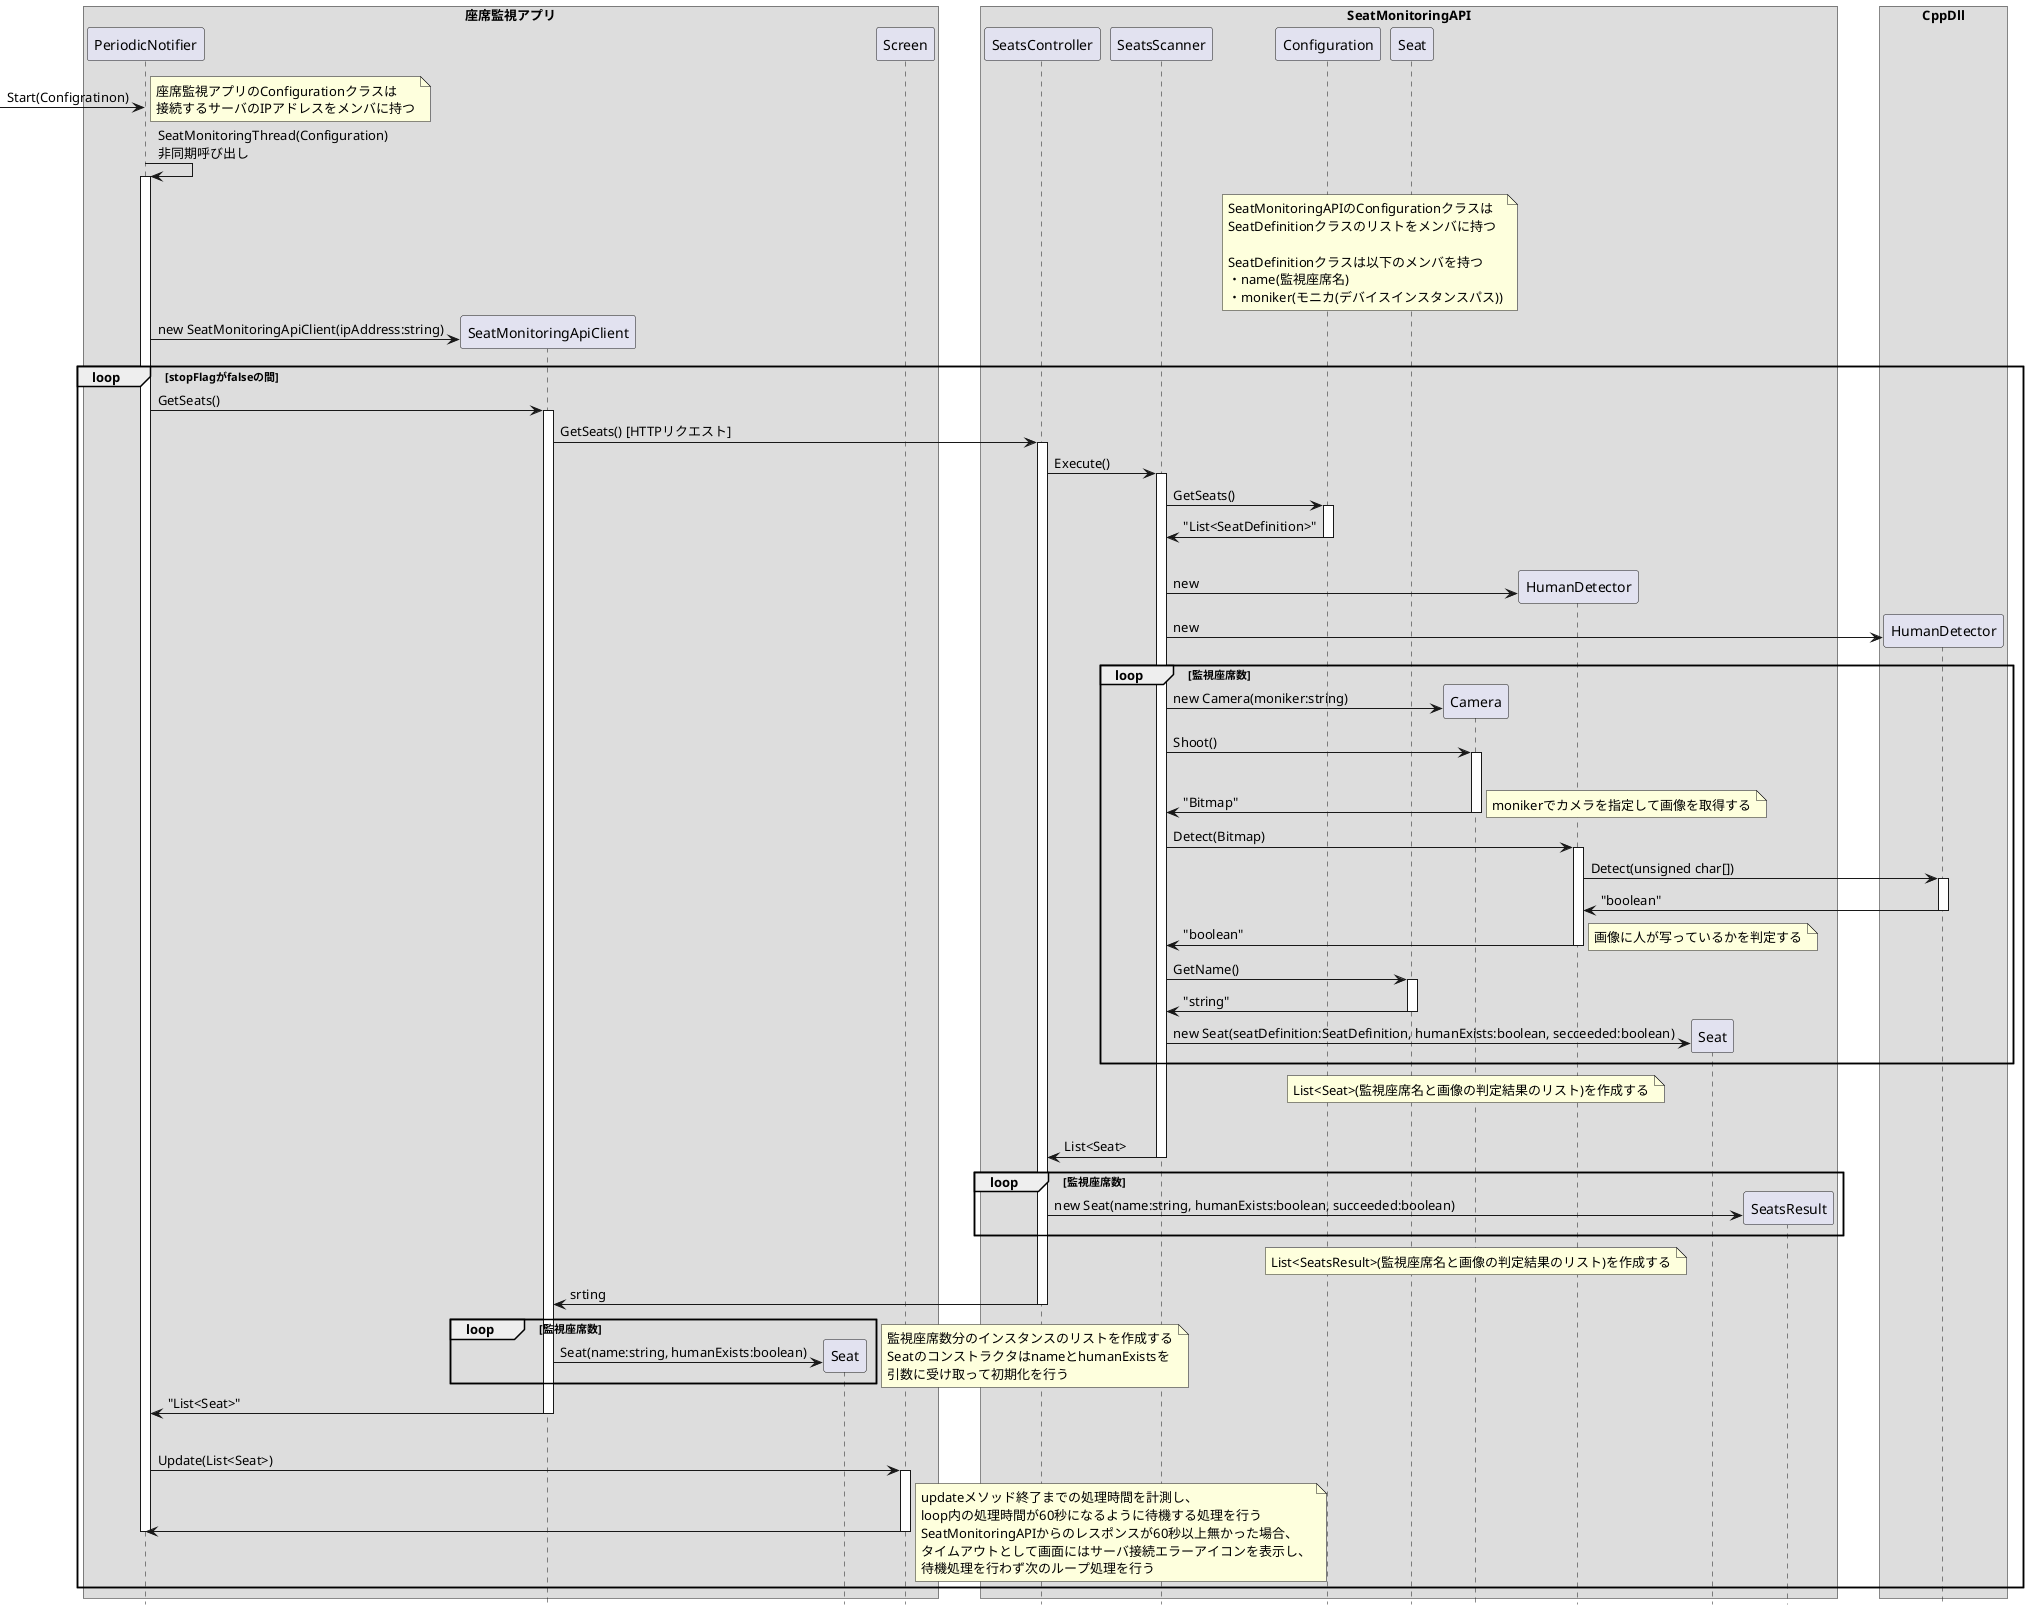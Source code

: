 @startuml 座席状態確認シーケンス図2
hide footbox
skinparam BoxPadding 20

box "座席監視アプリ"
	participant PeriodicNotifier
	participant SeatMonitoringApiClient
	participant "Seat" as ClientSeat
	participant Screen
end box

box "SeatMonitoringAPI"
	participant SeatsController
	participant SeatsScanner
	participant Configuration
	participant "Seat" as ServerSeat
	participant Camera
	participant "HumanDetector" as CsHumanDetector
	participant Seat
	participant SeatsResult
end box

box "CppDll"
	participant "HumanDetector" as CppHumanDetector
end box

-> PeriodicNotifier :Start(Configratinon)
note right
	座席監視アプリのConfigurationクラスは
	接続するサーバのIPアドレスをメンバに持つ
end note

PeriodicNotifier -> PeriodicNotifier : SeatMonitoringThread(Configuration)\n非同期呼び出し
activate PeriodicNotifier

note over Configuration, ServerSeat
	SeatMonitoringAPIのConfigurationクラスは
	SeatDefinitionクラスのリストをメンバに持つ

	SeatDefinitionクラスは以下のメンバを持つ
	・name(監視座席名)
	・moniker(モニカ(デバイスインスタンスパス))
end note

create SeatMonitoringApiClient
PeriodicNotifier -> SeatMonitoringApiClient :new SeatMonitoringApiClient(ipAddress:string)

loop stopFlagがfalseの間
	PeriodicNotifier -> SeatMonitoringApiClient : GetSeats()
	activate SeatMonitoringApiClient

	SeatMonitoringApiClient -> SeatsController : GetSeats() [HTTPリクエスト]
	activate SeatsController

	SeatsController -> SeatsScanner :Execute()
	activate SeatsScanner

	SeatsScanner -> Configuration :GetSeats()
	activate Configuration
	SeatsScanner <- Configuration :"List<SeatDefinition>"
	deactivate Configuration

	|||

	create CsHumanDetector
	SeatsScanner -> CsHumanDetector :new

	create CppHumanDetector
	SeatsScanner -> CppHumanDetector :new


	loop 監視座席数
		create Camera
		SeatsScanner -> Camera : new Camera(moniker:string)
		SeatsScanner -> Camera : Shoot()
		activate Camera
		|||
		SeatsScanner <- 	Camera :"Bitmap"
		deactivate Camera
		note right
			monikerでカメラを指定して画像を取得する
		end note

		SeatsScanner -> CsHumanDetector :Detect(Bitmap)
		activate CsHumanDetector
		CsHumanDetector -> CppHumanDetector : Detect(unsigned char[])
		activate CppHumanDetector
		CsHumanDetector <- CppHumanDetector : "boolean"
		deactivate CppHumanDetector
		SeatsScanner <- CsHumanDetector :"boolean"
		deactivate CsHumanDetector
		note right
			画像に人が写っているかを判定する
		end note

		SeatsScanner -> ServerSeat :GetName()
		activate ServerSeat
		SeatsScanner <- ServerSeat :"string"
		deactivate ServerSeat
		
		create Seat
		SeatsScanner -> Seat :new Seat(seatDefinition:SeatDefinition, humanExists:boolean, secceeded:boolean)
		
	end
	note over Camera
		List<Seat>(監視座席名と画像の判定結果のリスト)を作成する
	end note
	|||

	SeatsController <- SeatsScanner : List<Seat>
	deactivate SeatsScanner

	loop 監視座席数
		create SeatsResult
		SeatsController -> SeatsResult :new Seat(name:string, humanExists:boolean, succeeded:boolean)
	end
	note over Camera
		List<SeatsResult>(監視座席名と画像の判定結果のリスト)を作成する
	end note

	SeatMonitoringApiClient <- SeatsController :srting
	deactivate SeatsController

	loop 監視座席数
		create ClientSeat
		SeatMonitoringApiClient -> ClientSeat :Seat(name:string, humanExists:boolean)
	end
	note right
		監視座席数分のインスタンスのリストを作成する
		SeatのコンストラクタはnameとhumanExistsを
		引数に受け取って初期化を行う
	end note

	PeriodicNotifier <- SeatMonitoringApiClient : "List<Seat>"
	deactivate SeatMonitoringApiClient
	|||
	PeriodicNotifier -> Screen : Update(List<Seat>)
	activate Screen
	PeriodicNotifier <- Screen
	deactivate Screen
	deactivate PeriodicNotifier
	note right
		updateメソッド終了までの処理時間を計測し、
		loop内の処理時間が60秒になるように待機する処理を行う
		SeatMonitoringAPIからのレスポンスが60秒以上無かった場合、
		タイムアウトとして画面にはサーバ接続エラーアイコンを表示し、
		待機処理を行わず次のループ処理を行う
	end note
end

@enduml